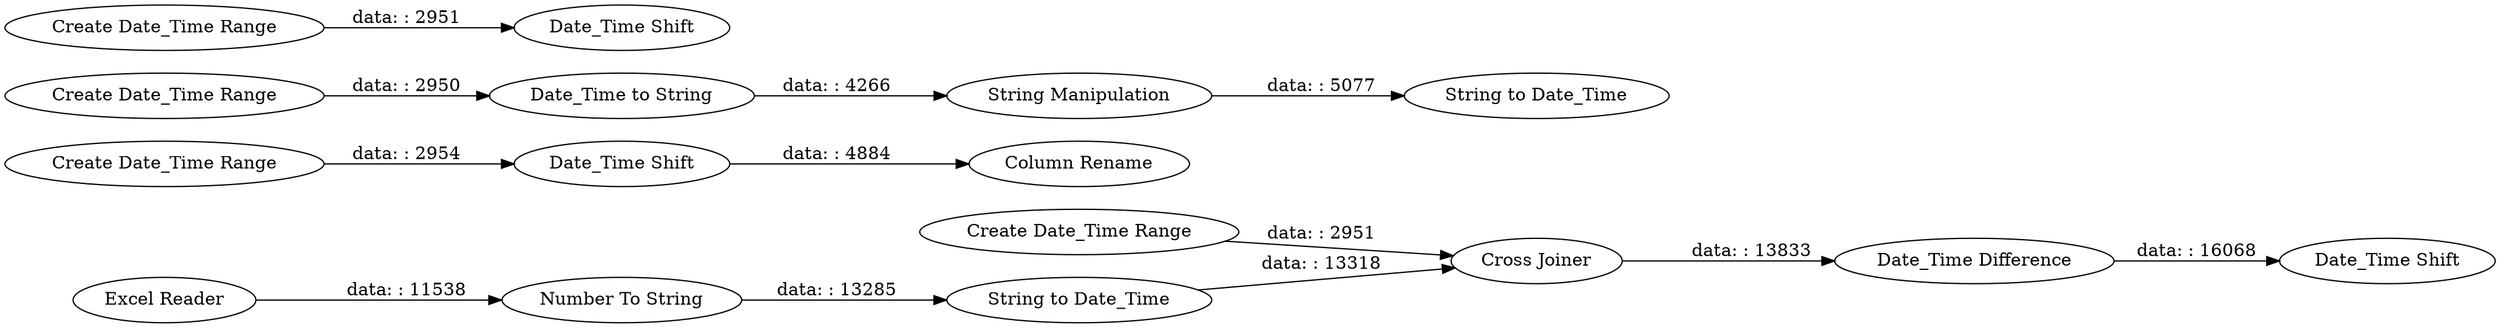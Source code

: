 digraph {
	"285835870552904687_199" [label="Number To String"]
	"285835870552904687_234" [label="Date_Time Difference"]
	"285835870552904687_229" [label="Date_Time Shift"]
	"285835870552904687_237" [label="Date_Time Shift"]
	"285835870552904687_244" [label="Date_Time to String"]
	"285835870552904687_219" [label="Create Date_Time Range"]
	"285835870552904687_240" [label="Excel Reader"]
	"285835870552904687_241" [label="Create Date_Time Range"]
	"285835870552904687_235" [label="Create Date_Time Range"]
	"285835870552904687_218" [label="Cross Joiner"]
	"285835870552904687_242" [label="String Manipulation"]
	"285835870552904687_243" [label="String to Date_Time"]
	"285835870552904687_236" [label="Date_Time Shift"]
	"285835870552904687_220" [label="String to Date_Time"]
	"285835870552904687_238" [label="Create Date_Time Range"]
	"285835870552904687_239" [label="Column Rename"]
	"285835870552904687_242" -> "285835870552904687_243" [label="data: : 5077"]
	"285835870552904687_237" -> "285835870552904687_239" [label="data: : 4884"]
	"285835870552904687_199" -> "285835870552904687_220" [label="data: : 13285"]
	"285835870552904687_241" -> "285835870552904687_244" [label="data: : 2950"]
	"285835870552904687_234" -> "285835870552904687_229" [label="data: : 16068"]
	"285835870552904687_240" -> "285835870552904687_199" [label="data: : 11538"]
	"285835870552904687_220" -> "285835870552904687_218" [label="data: : 13318"]
	"285835870552904687_235" -> "285835870552904687_236" [label="data: : 2951"]
	"285835870552904687_219" -> "285835870552904687_218" [label="data: : 2951"]
	"285835870552904687_244" -> "285835870552904687_242" [label="data: : 4266"]
	"285835870552904687_218" -> "285835870552904687_234" [label="data: : 13833"]
	"285835870552904687_238" -> "285835870552904687_237" [label="data: : 2954"]
	rankdir=LR
}
